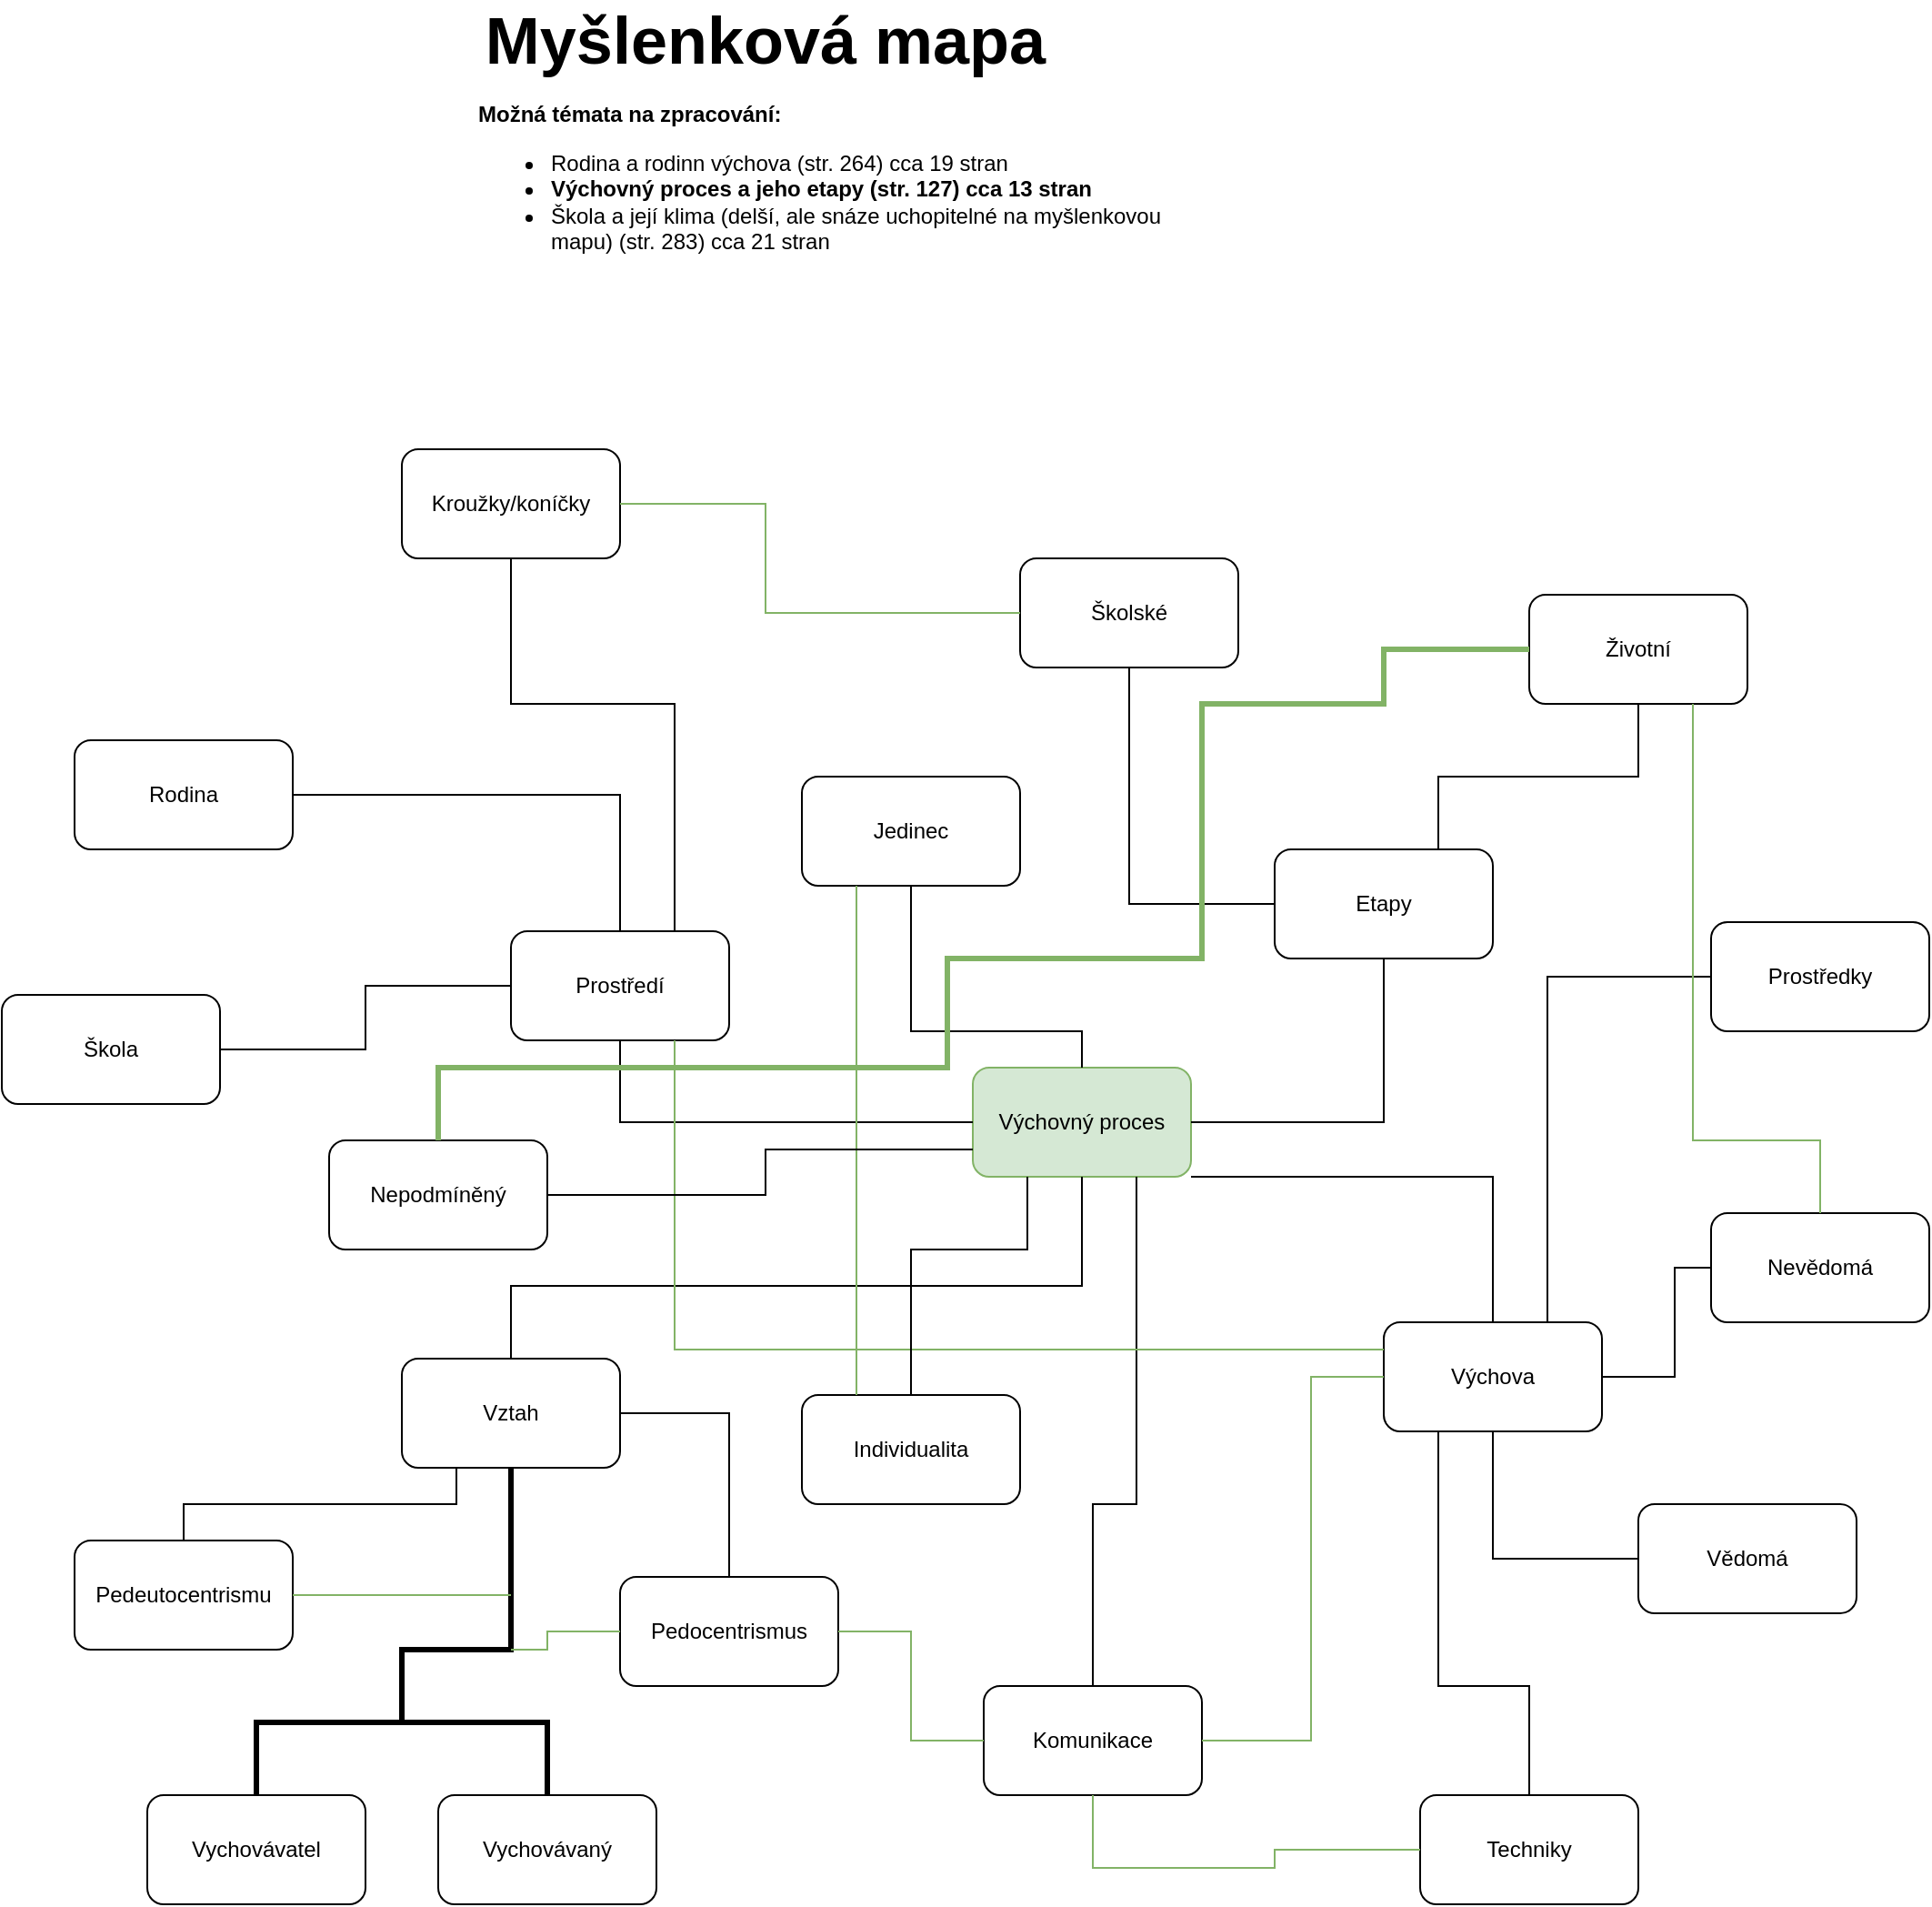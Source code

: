 <mxfile version="24.3.1" type="github">
  <diagram name="Stránka-1" id="WLGztBXFNgcQ8mA7BR_p">
    <mxGraphModel dx="2271" dy="764" grid="1" gridSize="20" guides="1" tooltips="1" connect="1" arrows="1" fold="1" page="1" pageScale="1" pageWidth="827" pageHeight="1169" math="0" shadow="0">
      <root>
        <mxCell id="0" />
        <mxCell id="1" parent="0" />
        <mxCell id="2WaHqY7J0eLGObNB3UJ4-1" value="&lt;b&gt;&lt;font style=&quot;font-size: 36px;&quot;&gt;Myšlenková mapa&lt;/font&gt;&lt;/b&gt;" style="text;html=1;align=center;verticalAlign=middle;whiteSpace=wrap;rounded=0;" parent="1" vertex="1">
          <mxGeometry x="80" y="80" width="320" height="30" as="geometry" />
        </mxCell>
        <mxCell id="2WaHqY7J0eLGObNB3UJ4-2" value="&lt;b&gt;Možná témata na zpracování:&lt;/b&gt;&lt;div&gt;&lt;ul&gt;&lt;li&gt;Rodina a rodinn výchova (str. 264) cca 19 stran&lt;/li&gt;&lt;li&gt;&lt;b&gt;Výchovný proces a jeho etapy (str. 127) cca 13 stran&lt;/b&gt;&lt;/li&gt;&lt;li&gt;Škola a její klima (delší, ale snáze uchopitelné na myšlenkovou mapu) (str. 283) cca 21 stran&lt;/li&gt;&lt;/ul&gt;&lt;div&gt;&lt;b&gt;&lt;br&gt;&lt;/b&gt;&lt;/div&gt;&lt;/div&gt;" style="text;html=1;align=left;verticalAlign=middle;whiteSpace=wrap;rounded=0;" parent="1" vertex="1">
          <mxGeometry x="80" y="120" width="400" height="127" as="geometry" />
        </mxCell>
        <mxCell id="Wd7AZQhVEjbMNNVhmvvd-1" value="Výchovný proces" style="rounded=1;whiteSpace=wrap;html=1;fillColor=#d5e8d4;strokeColor=#82b366;" vertex="1" parent="1">
          <mxGeometry x="354" y="660" width="120" height="60" as="geometry" />
        </mxCell>
        <mxCell id="Wd7AZQhVEjbMNNVhmvvd-2" value="Etapy" style="rounded=1;whiteSpace=wrap;html=1;" vertex="1" parent="1">
          <mxGeometry x="520" y="540" width="120" height="60" as="geometry" />
        </mxCell>
        <mxCell id="Wd7AZQhVEjbMNNVhmvvd-3" value="Školské" style="rounded=1;whiteSpace=wrap;html=1;" vertex="1" parent="1">
          <mxGeometry x="380" y="380" width="120" height="60" as="geometry" />
        </mxCell>
        <mxCell id="Wd7AZQhVEjbMNNVhmvvd-4" value="Životní" style="rounded=1;whiteSpace=wrap;html=1;" vertex="1" parent="1">
          <mxGeometry x="660" y="400" width="120" height="60" as="geometry" />
        </mxCell>
        <mxCell id="Wd7AZQhVEjbMNNVhmvvd-5" value="" style="endArrow=none;html=1;rounded=0;entryX=0.5;entryY=1;entryDx=0;entryDy=0;exitX=1;exitY=0.5;exitDx=0;exitDy=0;" edge="1" parent="1" source="Wd7AZQhVEjbMNNVhmvvd-1" target="Wd7AZQhVEjbMNNVhmvvd-2">
          <mxGeometry width="50" height="50" relative="1" as="geometry">
            <mxPoint x="474" y="675" as="sourcePoint" />
            <mxPoint x="390" y="580" as="targetPoint" />
            <Array as="points">
              <mxPoint x="580" y="690" />
            </Array>
          </mxGeometry>
        </mxCell>
        <mxCell id="Wd7AZQhVEjbMNNVhmvvd-6" value="" style="endArrow=none;html=1;rounded=0;entryX=0.5;entryY=1;entryDx=0;entryDy=0;exitX=0;exitY=0.5;exitDx=0;exitDy=0;" edge="1" parent="1" source="Wd7AZQhVEjbMNNVhmvvd-2" target="Wd7AZQhVEjbMNNVhmvvd-3">
          <mxGeometry width="50" height="50" relative="1" as="geometry">
            <mxPoint x="340" y="630" as="sourcePoint" />
            <mxPoint x="390" y="580" as="targetPoint" />
            <Array as="points">
              <mxPoint x="440" y="570" />
            </Array>
          </mxGeometry>
        </mxCell>
        <mxCell id="Wd7AZQhVEjbMNNVhmvvd-7" value="" style="endArrow=none;html=1;rounded=0;entryX=0.5;entryY=1;entryDx=0;entryDy=0;exitX=0.75;exitY=0;exitDx=0;exitDy=0;" edge="1" parent="1" source="Wd7AZQhVEjbMNNVhmvvd-2" target="Wd7AZQhVEjbMNNVhmvvd-4">
          <mxGeometry width="50" height="50" relative="1" as="geometry">
            <mxPoint x="460" y="570" as="sourcePoint" />
            <mxPoint x="510" y="520" as="targetPoint" />
            <Array as="points">
              <mxPoint x="610" y="500" />
              <mxPoint x="720" y="500" />
            </Array>
          </mxGeometry>
        </mxCell>
        <mxCell id="Wd7AZQhVEjbMNNVhmvvd-8" value="Prostředí" style="rounded=1;whiteSpace=wrap;html=1;" vertex="1" parent="1">
          <mxGeometry x="100" y="585" width="120" height="60" as="geometry" />
        </mxCell>
        <mxCell id="Wd7AZQhVEjbMNNVhmvvd-9" value="" style="endArrow=none;html=1;rounded=0;exitX=0;exitY=0.5;exitDx=0;exitDy=0;entryX=0.5;entryY=1;entryDx=0;entryDy=0;" edge="1" parent="1" source="Wd7AZQhVEjbMNNVhmvvd-1" target="Wd7AZQhVEjbMNNVhmvvd-8">
          <mxGeometry width="50" height="50" relative="1" as="geometry">
            <mxPoint x="240" y="490" as="sourcePoint" />
            <mxPoint x="160" y="690" as="targetPoint" />
            <Array as="points">
              <mxPoint x="160" y="690" />
            </Array>
          </mxGeometry>
        </mxCell>
        <mxCell id="Wd7AZQhVEjbMNNVhmvvd-10" value="Rodina" style="rounded=1;whiteSpace=wrap;html=1;" vertex="1" parent="1">
          <mxGeometry x="-140" y="480" width="120" height="60" as="geometry" />
        </mxCell>
        <mxCell id="Wd7AZQhVEjbMNNVhmvvd-11" value="" style="endArrow=none;html=1;rounded=0;exitX=0.5;exitY=0;exitDx=0;exitDy=0;entryX=1;entryY=0.5;entryDx=0;entryDy=0;" edge="1" parent="1" source="Wd7AZQhVEjbMNNVhmvvd-8" target="Wd7AZQhVEjbMNNVhmvvd-10">
          <mxGeometry width="50" height="50" relative="1" as="geometry">
            <mxPoint x="240" y="490" as="sourcePoint" />
            <mxPoint x="290" y="440" as="targetPoint" />
            <Array as="points">
              <mxPoint x="160" y="510" />
            </Array>
          </mxGeometry>
        </mxCell>
        <mxCell id="Wd7AZQhVEjbMNNVhmvvd-12" value="Škola" style="rounded=1;whiteSpace=wrap;html=1;" vertex="1" parent="1">
          <mxGeometry x="-180" y="620" width="120" height="60" as="geometry" />
        </mxCell>
        <mxCell id="Wd7AZQhVEjbMNNVhmvvd-13" value="" style="endArrow=none;html=1;rounded=0;exitX=1;exitY=0.5;exitDx=0;exitDy=0;entryX=0;entryY=0.5;entryDx=0;entryDy=0;" edge="1" parent="1" source="Wd7AZQhVEjbMNNVhmvvd-12" target="Wd7AZQhVEjbMNNVhmvvd-8">
          <mxGeometry width="50" height="50" relative="1" as="geometry">
            <mxPoint x="240" y="490" as="sourcePoint" />
            <mxPoint x="290" y="440" as="targetPoint" />
            <Array as="points">
              <mxPoint x="20" y="650" />
              <mxPoint x="20" y="615" />
            </Array>
          </mxGeometry>
        </mxCell>
        <mxCell id="Wd7AZQhVEjbMNNVhmvvd-14" value="Kroužky/koníčky" style="rounded=1;whiteSpace=wrap;html=1;" vertex="1" parent="1">
          <mxGeometry x="40" y="320" width="120" height="60" as="geometry" />
        </mxCell>
        <mxCell id="Wd7AZQhVEjbMNNVhmvvd-15" value="" style="endArrow=none;html=1;rounded=0;exitX=0.75;exitY=0;exitDx=0;exitDy=0;entryX=0.5;entryY=1;entryDx=0;entryDy=0;" edge="1" parent="1" source="Wd7AZQhVEjbMNNVhmvvd-8" target="Wd7AZQhVEjbMNNVhmvvd-14">
          <mxGeometry width="50" height="50" relative="1" as="geometry">
            <mxPoint x="240" y="490" as="sourcePoint" />
            <mxPoint x="190" y="420" as="targetPoint" />
            <Array as="points">
              <mxPoint x="190" y="460" />
              <mxPoint x="100" y="460" />
            </Array>
          </mxGeometry>
        </mxCell>
        <mxCell id="Wd7AZQhVEjbMNNVhmvvd-18" value="" style="endArrow=none;html=1;rounded=0;entryX=0;entryY=0.5;entryDx=0;entryDy=0;exitX=1;exitY=0.5;exitDx=0;exitDy=0;fillColor=#d5e8d4;strokeColor=#82b366;" edge="1" parent="1" source="Wd7AZQhVEjbMNNVhmvvd-14" target="Wd7AZQhVEjbMNNVhmvvd-3">
          <mxGeometry width="50" height="50" relative="1" as="geometry">
            <mxPoint x="240" y="650" as="sourcePoint" />
            <mxPoint x="290" y="600" as="targetPoint" />
            <Array as="points">
              <mxPoint x="240" y="350" />
              <mxPoint x="240" y="410" />
            </Array>
          </mxGeometry>
        </mxCell>
        <mxCell id="Wd7AZQhVEjbMNNVhmvvd-20" value="Vztah" style="rounded=1;whiteSpace=wrap;html=1;" vertex="1" parent="1">
          <mxGeometry x="40" y="820" width="120" height="60" as="geometry" />
        </mxCell>
        <mxCell id="Wd7AZQhVEjbMNNVhmvvd-21" value="" style="endArrow=none;html=1;rounded=0;exitX=0.5;exitY=0;exitDx=0;exitDy=0;entryX=0.5;entryY=1;entryDx=0;entryDy=0;" edge="1" parent="1" source="Wd7AZQhVEjbMNNVhmvvd-20" target="Wd7AZQhVEjbMNNVhmvvd-1">
          <mxGeometry width="50" height="50" relative="1" as="geometry">
            <mxPoint x="240" y="650" as="sourcePoint" />
            <mxPoint x="290" y="600" as="targetPoint" />
            <Array as="points">
              <mxPoint x="100" y="780" />
              <mxPoint x="414" y="780" />
            </Array>
          </mxGeometry>
        </mxCell>
        <mxCell id="Wd7AZQhVEjbMNNVhmvvd-22" value="Pedeutocentrismu" style="rounded=1;whiteSpace=wrap;html=1;" vertex="1" parent="1">
          <mxGeometry x="-140" y="920" width="120" height="60" as="geometry" />
        </mxCell>
        <mxCell id="Wd7AZQhVEjbMNNVhmvvd-23" value="Pedocentrismus" style="rounded=1;whiteSpace=wrap;html=1;" vertex="1" parent="1">
          <mxGeometry x="160" y="940" width="120" height="60" as="geometry" />
        </mxCell>
        <mxCell id="Wd7AZQhVEjbMNNVhmvvd-24" value="" style="endArrow=none;html=1;rounded=0;exitX=0.5;exitY=0;exitDx=0;exitDy=0;entryX=0.25;entryY=1;entryDx=0;entryDy=0;" edge="1" parent="1" source="Wd7AZQhVEjbMNNVhmvvd-22" target="Wd7AZQhVEjbMNNVhmvvd-20">
          <mxGeometry width="50" height="50" relative="1" as="geometry">
            <mxPoint x="200" y="690" as="sourcePoint" />
            <mxPoint x="250" y="640" as="targetPoint" />
            <Array as="points">
              <mxPoint x="-80" y="900" />
              <mxPoint x="70" y="900" />
            </Array>
          </mxGeometry>
        </mxCell>
        <mxCell id="Wd7AZQhVEjbMNNVhmvvd-25" value="" style="endArrow=none;html=1;rounded=0;exitX=1;exitY=0.5;exitDx=0;exitDy=0;entryX=0.5;entryY=0;entryDx=0;entryDy=0;" edge="1" parent="1" source="Wd7AZQhVEjbMNNVhmvvd-20" target="Wd7AZQhVEjbMNNVhmvvd-23">
          <mxGeometry width="50" height="50" relative="1" as="geometry">
            <mxPoint x="200" y="690" as="sourcePoint" />
            <mxPoint x="250" y="640" as="targetPoint" />
            <Array as="points">
              <mxPoint x="220" y="850" />
            </Array>
          </mxGeometry>
        </mxCell>
        <mxCell id="Wd7AZQhVEjbMNNVhmvvd-26" value="Komunikace" style="rounded=1;whiteSpace=wrap;html=1;" vertex="1" parent="1">
          <mxGeometry x="360" y="1000" width="120" height="60" as="geometry" />
        </mxCell>
        <mxCell id="Wd7AZQhVEjbMNNVhmvvd-27" value="" style="endArrow=none;html=1;rounded=0;entryX=0;entryY=0.5;entryDx=0;entryDy=0;exitX=1;exitY=0.5;exitDx=0;exitDy=0;fillColor=#d5e8d4;strokeColor=#82b366;" edge="1" parent="1" source="Wd7AZQhVEjbMNNVhmvvd-23" target="Wd7AZQhVEjbMNNVhmvvd-26">
          <mxGeometry width="50" height="50" relative="1" as="geometry">
            <mxPoint x="200" y="850" as="sourcePoint" />
            <mxPoint x="250" y="800" as="targetPoint" />
            <Array as="points">
              <mxPoint x="320" y="970" />
              <mxPoint x="320" y="1030" />
            </Array>
          </mxGeometry>
        </mxCell>
        <mxCell id="Wd7AZQhVEjbMNNVhmvvd-28" value="" style="endArrow=none;html=1;rounded=0;entryX=0.75;entryY=1;entryDx=0;entryDy=0;exitX=0.5;exitY=0;exitDx=0;exitDy=0;" edge="1" parent="1" source="Wd7AZQhVEjbMNNVhmvvd-26" target="Wd7AZQhVEjbMNNVhmvvd-1">
          <mxGeometry width="50" height="50" relative="1" as="geometry">
            <mxPoint x="200" y="850" as="sourcePoint" />
            <mxPoint x="250" y="800" as="targetPoint" />
            <Array as="points">
              <mxPoint x="420" y="900" />
              <mxPoint x="444" y="900" />
            </Array>
          </mxGeometry>
        </mxCell>
        <mxCell id="Wd7AZQhVEjbMNNVhmvvd-29" value="Vychovávatel" style="rounded=1;whiteSpace=wrap;html=1;" vertex="1" parent="1">
          <mxGeometry x="-100" y="1060" width="120" height="60" as="geometry" />
        </mxCell>
        <mxCell id="Wd7AZQhVEjbMNNVhmvvd-30" value="Vychovávaný" style="rounded=1;whiteSpace=wrap;html=1;" vertex="1" parent="1">
          <mxGeometry x="60" y="1060" width="120" height="60" as="geometry" />
        </mxCell>
        <mxCell id="Wd7AZQhVEjbMNNVhmvvd-31" value="" style="endArrow=none;html=1;rounded=0;entryX=0.5;entryY=1;entryDx=0;entryDy=0;strokeWidth=3;" edge="1" parent="1" target="Wd7AZQhVEjbMNNVhmvvd-20">
          <mxGeometry width="50" height="50" relative="1" as="geometry">
            <mxPoint x="40" y="1020" as="sourcePoint" />
            <mxPoint x="250" y="980" as="targetPoint" />
            <Array as="points">
              <mxPoint x="40" y="980" />
              <mxPoint x="100" y="980" />
            </Array>
          </mxGeometry>
        </mxCell>
        <mxCell id="Wd7AZQhVEjbMNNVhmvvd-32" value="" style="endArrow=none;html=1;rounded=0;entryX=0.5;entryY=0;entryDx=0;entryDy=0;strokeWidth=3;" edge="1" parent="1" target="Wd7AZQhVEjbMNNVhmvvd-30">
          <mxGeometry width="50" height="50" relative="1" as="geometry">
            <mxPoint x="40" y="1020" as="sourcePoint" />
            <mxPoint x="120" y="1020" as="targetPoint" />
            <Array as="points">
              <mxPoint x="120" y="1020" />
            </Array>
          </mxGeometry>
        </mxCell>
        <mxCell id="Wd7AZQhVEjbMNNVhmvvd-33" value="" style="endArrow=none;html=1;rounded=0;entryX=0.5;entryY=0;entryDx=0;entryDy=0;strokeWidth=3;" edge="1" parent="1" target="Wd7AZQhVEjbMNNVhmvvd-29">
          <mxGeometry width="50" height="50" relative="1" as="geometry">
            <mxPoint x="40" y="1020" as="sourcePoint" />
            <mxPoint x="250" y="980" as="targetPoint" />
            <Array as="points">
              <mxPoint x="-40" y="1020" />
            </Array>
          </mxGeometry>
        </mxCell>
        <mxCell id="Wd7AZQhVEjbMNNVhmvvd-34" value="" style="endArrow=none;html=1;rounded=0;entryX=0;entryY=0.5;entryDx=0;entryDy=0;fillColor=#d5e8d4;strokeColor=#82b366;" edge="1" parent="1" target="Wd7AZQhVEjbMNNVhmvvd-23">
          <mxGeometry width="50" height="50" relative="1" as="geometry">
            <mxPoint x="100" y="980" as="sourcePoint" />
            <mxPoint x="140" y="1020" as="targetPoint" />
            <Array as="points">
              <mxPoint x="120" y="980" />
              <mxPoint x="120" y="970" />
            </Array>
          </mxGeometry>
        </mxCell>
        <mxCell id="Wd7AZQhVEjbMNNVhmvvd-35" value="" style="endArrow=none;html=1;rounded=0;exitX=1;exitY=0.5;exitDx=0;exitDy=0;fillColor=#d5e8d4;strokeColor=#82b366;" edge="1" parent="1" source="Wd7AZQhVEjbMNNVhmvvd-22">
          <mxGeometry width="50" height="50" relative="1" as="geometry">
            <mxPoint x="40" y="1010" as="sourcePoint" />
            <mxPoint x="100" y="950" as="targetPoint" />
          </mxGeometry>
        </mxCell>
        <mxCell id="Wd7AZQhVEjbMNNVhmvvd-36" value="Výchova" style="rounded=1;whiteSpace=wrap;html=1;" vertex="1" parent="1">
          <mxGeometry x="580" y="800" width="120" height="60" as="geometry" />
        </mxCell>
        <mxCell id="Wd7AZQhVEjbMNNVhmvvd-37" value="" style="endArrow=none;html=1;rounded=0;entryX=1;entryY=1;entryDx=0;entryDy=0;exitX=0.5;exitY=0;exitDx=0;exitDy=0;" edge="1" parent="1" source="Wd7AZQhVEjbMNNVhmvvd-36" target="Wd7AZQhVEjbMNNVhmvvd-1">
          <mxGeometry width="50" height="50" relative="1" as="geometry">
            <mxPoint x="300" y="930" as="sourcePoint" />
            <mxPoint x="350" y="880" as="targetPoint" />
            <Array as="points">
              <mxPoint x="640" y="720" />
            </Array>
          </mxGeometry>
        </mxCell>
        <mxCell id="Wd7AZQhVEjbMNNVhmvvd-38" value="" style="endArrow=none;html=1;rounded=0;entryX=0;entryY=0.5;entryDx=0;entryDy=0;exitX=1;exitY=0.5;exitDx=0;exitDy=0;fillColor=#d5e8d4;strokeColor=#82b366;" edge="1" parent="1" source="Wd7AZQhVEjbMNNVhmvvd-26" target="Wd7AZQhVEjbMNNVhmvvd-36">
          <mxGeometry width="50" height="50" relative="1" as="geometry">
            <mxPoint x="300" y="930" as="sourcePoint" />
            <mxPoint x="350" y="880" as="targetPoint" />
            <Array as="points">
              <mxPoint x="540" y="1030" />
              <mxPoint x="540" y="830" />
            </Array>
          </mxGeometry>
        </mxCell>
        <mxCell id="Wd7AZQhVEjbMNNVhmvvd-39" value="Vědomá" style="rounded=1;whiteSpace=wrap;html=1;" vertex="1" parent="1">
          <mxGeometry x="720" y="900" width="120" height="60" as="geometry" />
        </mxCell>
        <mxCell id="Wd7AZQhVEjbMNNVhmvvd-40" value="Nevědomá" style="rounded=1;whiteSpace=wrap;html=1;" vertex="1" parent="1">
          <mxGeometry x="760" y="740" width="120" height="60" as="geometry" />
        </mxCell>
        <mxCell id="Wd7AZQhVEjbMNNVhmvvd-41" value="" style="endArrow=none;html=1;rounded=0;entryX=0;entryY=0.5;entryDx=0;entryDy=0;exitX=1;exitY=0.5;exitDx=0;exitDy=0;" edge="1" parent="1" source="Wd7AZQhVEjbMNNVhmvvd-36" target="Wd7AZQhVEjbMNNVhmvvd-40">
          <mxGeometry width="50" height="50" relative="1" as="geometry">
            <mxPoint x="440" y="850" as="sourcePoint" />
            <mxPoint x="490" y="800" as="targetPoint" />
            <Array as="points">
              <mxPoint x="740" y="830" />
              <mxPoint x="740" y="770" />
            </Array>
          </mxGeometry>
        </mxCell>
        <mxCell id="Wd7AZQhVEjbMNNVhmvvd-42" value="" style="endArrow=none;html=1;rounded=0;exitX=0;exitY=0.5;exitDx=0;exitDy=0;entryX=0.5;entryY=1;entryDx=0;entryDy=0;" edge="1" parent="1" source="Wd7AZQhVEjbMNNVhmvvd-39" target="Wd7AZQhVEjbMNNVhmvvd-36">
          <mxGeometry width="50" height="50" relative="1" as="geometry">
            <mxPoint x="440" y="850" as="sourcePoint" />
            <mxPoint x="490" y="800" as="targetPoint" />
            <Array as="points">
              <mxPoint x="640" y="930" />
            </Array>
          </mxGeometry>
        </mxCell>
        <mxCell id="Wd7AZQhVEjbMNNVhmvvd-43" value="" style="endArrow=none;html=1;rounded=0;entryX=0;entryY=0.25;entryDx=0;entryDy=0;exitX=0.75;exitY=1;exitDx=0;exitDy=0;fillColor=#d5e8d4;strokeColor=#82b366;" edge="1" parent="1" source="Wd7AZQhVEjbMNNVhmvvd-8" target="Wd7AZQhVEjbMNNVhmvvd-36">
          <mxGeometry width="50" height="50" relative="1" as="geometry">
            <mxPoint x="460" y="810" as="sourcePoint" />
            <mxPoint x="510" y="760" as="targetPoint" />
            <Array as="points">
              <mxPoint x="190" y="815" />
            </Array>
          </mxGeometry>
        </mxCell>
        <mxCell id="Wd7AZQhVEjbMNNVhmvvd-44" value="Prostředky" style="rounded=1;whiteSpace=wrap;html=1;" vertex="1" parent="1">
          <mxGeometry x="760" y="580" width="120" height="60" as="geometry" />
        </mxCell>
        <mxCell id="Wd7AZQhVEjbMNNVhmvvd-45" value="" style="endArrow=none;html=1;rounded=0;entryX=0;entryY=0.5;entryDx=0;entryDy=0;exitX=0.75;exitY=0;exitDx=0;exitDy=0;" edge="1" parent="1" source="Wd7AZQhVEjbMNNVhmvvd-36" target="Wd7AZQhVEjbMNNVhmvvd-44">
          <mxGeometry width="50" height="50" relative="1" as="geometry">
            <mxPoint x="380" y="890" as="sourcePoint" />
            <mxPoint x="430" y="840" as="targetPoint" />
            <Array as="points">
              <mxPoint x="670" y="610" />
            </Array>
          </mxGeometry>
        </mxCell>
        <mxCell id="Wd7AZQhVEjbMNNVhmvvd-46" value="Techniky" style="rounded=1;whiteSpace=wrap;html=1;" vertex="1" parent="1">
          <mxGeometry x="600" y="1060" width="120" height="60" as="geometry" />
        </mxCell>
        <mxCell id="Wd7AZQhVEjbMNNVhmvvd-47" value="" style="endArrow=none;html=1;rounded=0;entryX=0.25;entryY=1;entryDx=0;entryDy=0;exitX=0.5;exitY=0;exitDx=0;exitDy=0;" edge="1" parent="1" source="Wd7AZQhVEjbMNNVhmvvd-46" target="Wd7AZQhVEjbMNNVhmvvd-36">
          <mxGeometry width="50" height="50" relative="1" as="geometry">
            <mxPoint x="440" y="930" as="sourcePoint" />
            <mxPoint x="490" y="880" as="targetPoint" />
            <Array as="points">
              <mxPoint x="660" y="1000" />
              <mxPoint x="610" y="1000" />
            </Array>
          </mxGeometry>
        </mxCell>
        <mxCell id="Wd7AZQhVEjbMNNVhmvvd-48" value="" style="endArrow=none;html=1;rounded=0;exitX=0.5;exitY=1;exitDx=0;exitDy=0;entryX=0;entryY=0.5;entryDx=0;entryDy=0;fillColor=#d5e8d4;strokeColor=#82b366;" edge="1" parent="1" source="Wd7AZQhVEjbMNNVhmvvd-26" target="Wd7AZQhVEjbMNNVhmvvd-46">
          <mxGeometry width="50" height="50" relative="1" as="geometry">
            <mxPoint x="440" y="930" as="sourcePoint" />
            <mxPoint x="490" y="880" as="targetPoint" />
            <Array as="points">
              <mxPoint x="420" y="1100" />
              <mxPoint x="520" y="1100" />
              <mxPoint x="520" y="1090" />
            </Array>
          </mxGeometry>
        </mxCell>
        <mxCell id="Wd7AZQhVEjbMNNVhmvvd-49" value="Jedinec" style="rounded=1;whiteSpace=wrap;html=1;" vertex="1" parent="1">
          <mxGeometry x="260" y="500" width="120" height="60" as="geometry" />
        </mxCell>
        <mxCell id="Wd7AZQhVEjbMNNVhmvvd-50" value="" style="endArrow=none;html=1;rounded=0;entryX=0.5;entryY=1;entryDx=0;entryDy=0;exitX=0.5;exitY=0;exitDx=0;exitDy=0;" edge="1" parent="1" source="Wd7AZQhVEjbMNNVhmvvd-1" target="Wd7AZQhVEjbMNNVhmvvd-49">
          <mxGeometry width="50" height="50" relative="1" as="geometry">
            <mxPoint x="440" y="810" as="sourcePoint" />
            <mxPoint x="490" y="760" as="targetPoint" />
            <Array as="points">
              <mxPoint x="414" y="640" />
              <mxPoint x="320" y="640" />
            </Array>
          </mxGeometry>
        </mxCell>
        <mxCell id="Wd7AZQhVEjbMNNVhmvvd-51" value="Individualita" style="rounded=1;whiteSpace=wrap;html=1;" vertex="1" parent="1">
          <mxGeometry x="260" y="840" width="120" height="60" as="geometry" />
        </mxCell>
        <mxCell id="Wd7AZQhVEjbMNNVhmvvd-52" value="" style="endArrow=none;html=1;rounded=0;entryX=0.25;entryY=1;entryDx=0;entryDy=0;exitX=0.5;exitY=0;exitDx=0;exitDy=0;" edge="1" parent="1" source="Wd7AZQhVEjbMNNVhmvvd-51" target="Wd7AZQhVEjbMNNVhmvvd-1">
          <mxGeometry width="50" height="50" relative="1" as="geometry">
            <mxPoint x="360" y="870" as="sourcePoint" />
            <mxPoint x="410" y="820" as="targetPoint" />
            <Array as="points">
              <mxPoint x="320" y="760" />
              <mxPoint x="384" y="760" />
            </Array>
          </mxGeometry>
        </mxCell>
        <mxCell id="Wd7AZQhVEjbMNNVhmvvd-53" value="" style="endArrow=none;html=1;rounded=0;exitX=0.25;exitY=0;exitDx=0;exitDy=0;entryX=0.25;entryY=1;entryDx=0;entryDy=0;fillColor=#d5e8d4;strokeColor=#82b366;" edge="1" parent="1" source="Wd7AZQhVEjbMNNVhmvvd-51" target="Wd7AZQhVEjbMNNVhmvvd-49">
          <mxGeometry width="50" height="50" relative="1" as="geometry">
            <mxPoint x="300" y="730" as="sourcePoint" />
            <mxPoint x="350" y="680" as="targetPoint" />
          </mxGeometry>
        </mxCell>
        <mxCell id="Wd7AZQhVEjbMNNVhmvvd-54" value="Nepodmíněný" style="rounded=1;whiteSpace=wrap;html=1;" vertex="1" parent="1">
          <mxGeometry y="700" width="120" height="60" as="geometry" />
        </mxCell>
        <mxCell id="Wd7AZQhVEjbMNNVhmvvd-55" value="" style="endArrow=none;html=1;rounded=0;entryX=1;entryY=0.5;entryDx=0;entryDy=0;exitX=0;exitY=0.75;exitDx=0;exitDy=0;" edge="1" parent="1" source="Wd7AZQhVEjbMNNVhmvvd-1" target="Wd7AZQhVEjbMNNVhmvvd-54">
          <mxGeometry width="50" height="50" relative="1" as="geometry">
            <mxPoint x="180" y="810" as="sourcePoint" />
            <mxPoint x="230" y="760" as="targetPoint" />
            <Array as="points">
              <mxPoint x="240" y="705" />
              <mxPoint x="240" y="730" />
            </Array>
          </mxGeometry>
        </mxCell>
        <mxCell id="Wd7AZQhVEjbMNNVhmvvd-56" value="" style="endArrow=none;html=1;rounded=0;entryX=0.5;entryY=0;entryDx=0;entryDy=0;exitX=0;exitY=0.5;exitDx=0;exitDy=0;fillColor=#d5e8d4;strokeColor=#82b366;strokeWidth=3;" edge="1" parent="1" source="Wd7AZQhVEjbMNNVhmvvd-4" target="Wd7AZQhVEjbMNNVhmvvd-54">
          <mxGeometry width="50" height="50" relative="1" as="geometry">
            <mxPoint x="140" y="810" as="sourcePoint" />
            <mxPoint x="190" y="760" as="targetPoint" />
            <Array as="points">
              <mxPoint x="580" y="430" />
              <mxPoint x="580" y="460" />
              <mxPoint x="480" y="460" />
              <mxPoint x="480" y="600" />
              <mxPoint x="340" y="600" />
              <mxPoint x="340" y="660" />
              <mxPoint x="60" y="660" />
            </Array>
          </mxGeometry>
        </mxCell>
        <mxCell id="Wd7AZQhVEjbMNNVhmvvd-57" value="" style="endArrow=none;html=1;rounded=0;entryX=0.5;entryY=0;entryDx=0;entryDy=0;exitX=0.75;exitY=1;exitDx=0;exitDy=0;fillColor=#d5e8d4;strokeColor=#82b366;" edge="1" parent="1" source="Wd7AZQhVEjbMNNVhmvvd-4" target="Wd7AZQhVEjbMNNVhmvvd-40">
          <mxGeometry width="50" height="50" relative="1" as="geometry">
            <mxPoint x="340" y="770" as="sourcePoint" />
            <mxPoint x="390" y="720" as="targetPoint" />
            <Array as="points">
              <mxPoint x="750" y="700" />
              <mxPoint x="820" y="700" />
            </Array>
          </mxGeometry>
        </mxCell>
      </root>
    </mxGraphModel>
  </diagram>
</mxfile>
